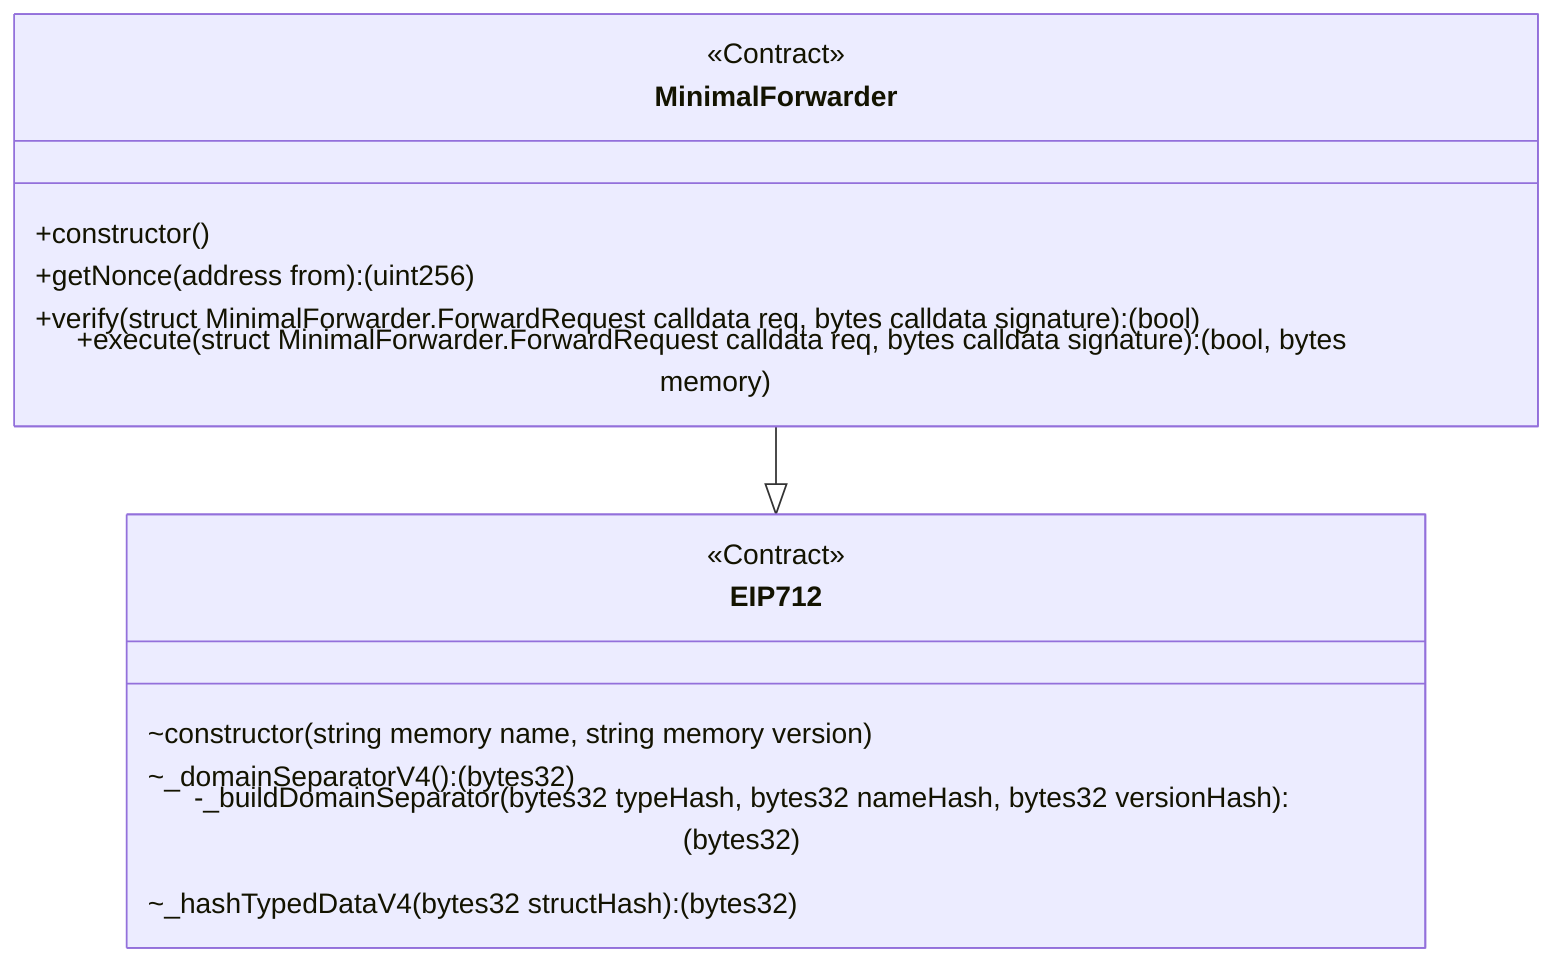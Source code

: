 classDiagram
  %% 768:2055:0
  class MinimalForwarder {
    <<Contract>>
    +constructor()
    +getNonce(address from): (uint256)
    +verify(struct MinimalForwarder.ForwardRequest calldata req, bytes calldata signature): (bool)
    +execute(struct MinimalForwarder.ForwardRequest calldata req, bytes calldata signature): (bool, bytes memory)
  }
  
  MinimalForwarder --|> EIP712
  
  %% 1304:3211:3
  class EIP712 {
    <<Contract>>
    ~constructor(string memory name, string memory version)
    ~_domainSeparatorV4(): (bytes32)
    -_buildDomainSeparator(bytes32 typeHash, bytes32 nameHash, bytes32 versionHash): (bytes32)
    ~_hashTypedDataV4(bytes32 structHash): (bytes32)
  }